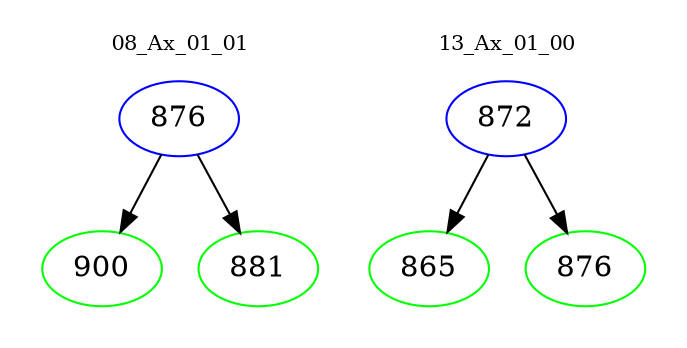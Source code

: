 digraph{
subgraph cluster_0 {
color = white
label = "08_Ax_01_01";
fontsize=10;
T0_876 [label="876", color="blue"]
T0_876 -> T0_900 [color="black"]
T0_900 [label="900", color="green"]
T0_876 -> T0_881 [color="black"]
T0_881 [label="881", color="green"]
}
subgraph cluster_1 {
color = white
label = "13_Ax_01_00";
fontsize=10;
T1_872 [label="872", color="blue"]
T1_872 -> T1_865 [color="black"]
T1_865 [label="865", color="green"]
T1_872 -> T1_876 [color="black"]
T1_876 [label="876", color="green"]
}
}
